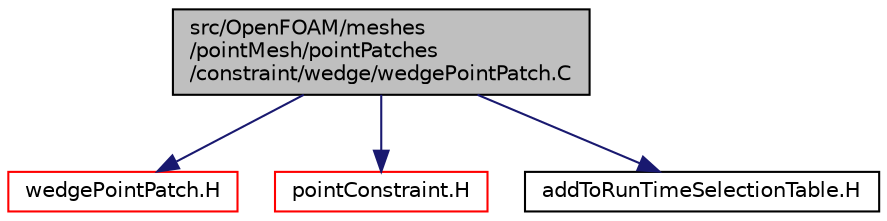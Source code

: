 digraph "src/OpenFOAM/meshes/pointMesh/pointPatches/constraint/wedge/wedgePointPatch.C"
{
  bgcolor="transparent";
  edge [fontname="Helvetica",fontsize="10",labelfontname="Helvetica",labelfontsize="10"];
  node [fontname="Helvetica",fontsize="10",shape=record];
  Node1 [label="src/OpenFOAM/meshes\l/pointMesh/pointPatches\l/constraint/wedge/wedgePointPatch.C",height=0.2,width=0.4,color="black", fillcolor="grey75", style="filled", fontcolor="black"];
  Node1 -> Node2 [color="midnightblue",fontsize="10",style="solid",fontname="Helvetica"];
  Node2 [label="wedgePointPatch.H",height=0.2,width=0.4,color="red",URL="$a08923.html"];
  Node1 -> Node3 [color="midnightblue",fontsize="10",style="solid",fontname="Helvetica"];
  Node3 [label="pointConstraint.H",height=0.2,width=0.4,color="red",URL="$a08457.html"];
  Node1 -> Node4 [color="midnightblue",fontsize="10",style="solid",fontname="Helvetica"];
  Node4 [label="addToRunTimeSelectionTable.H",height=0.2,width=0.4,color="black",URL="$a08169.html",tooltip="Macros for easy insertion into run-time selection tables. "];
}
